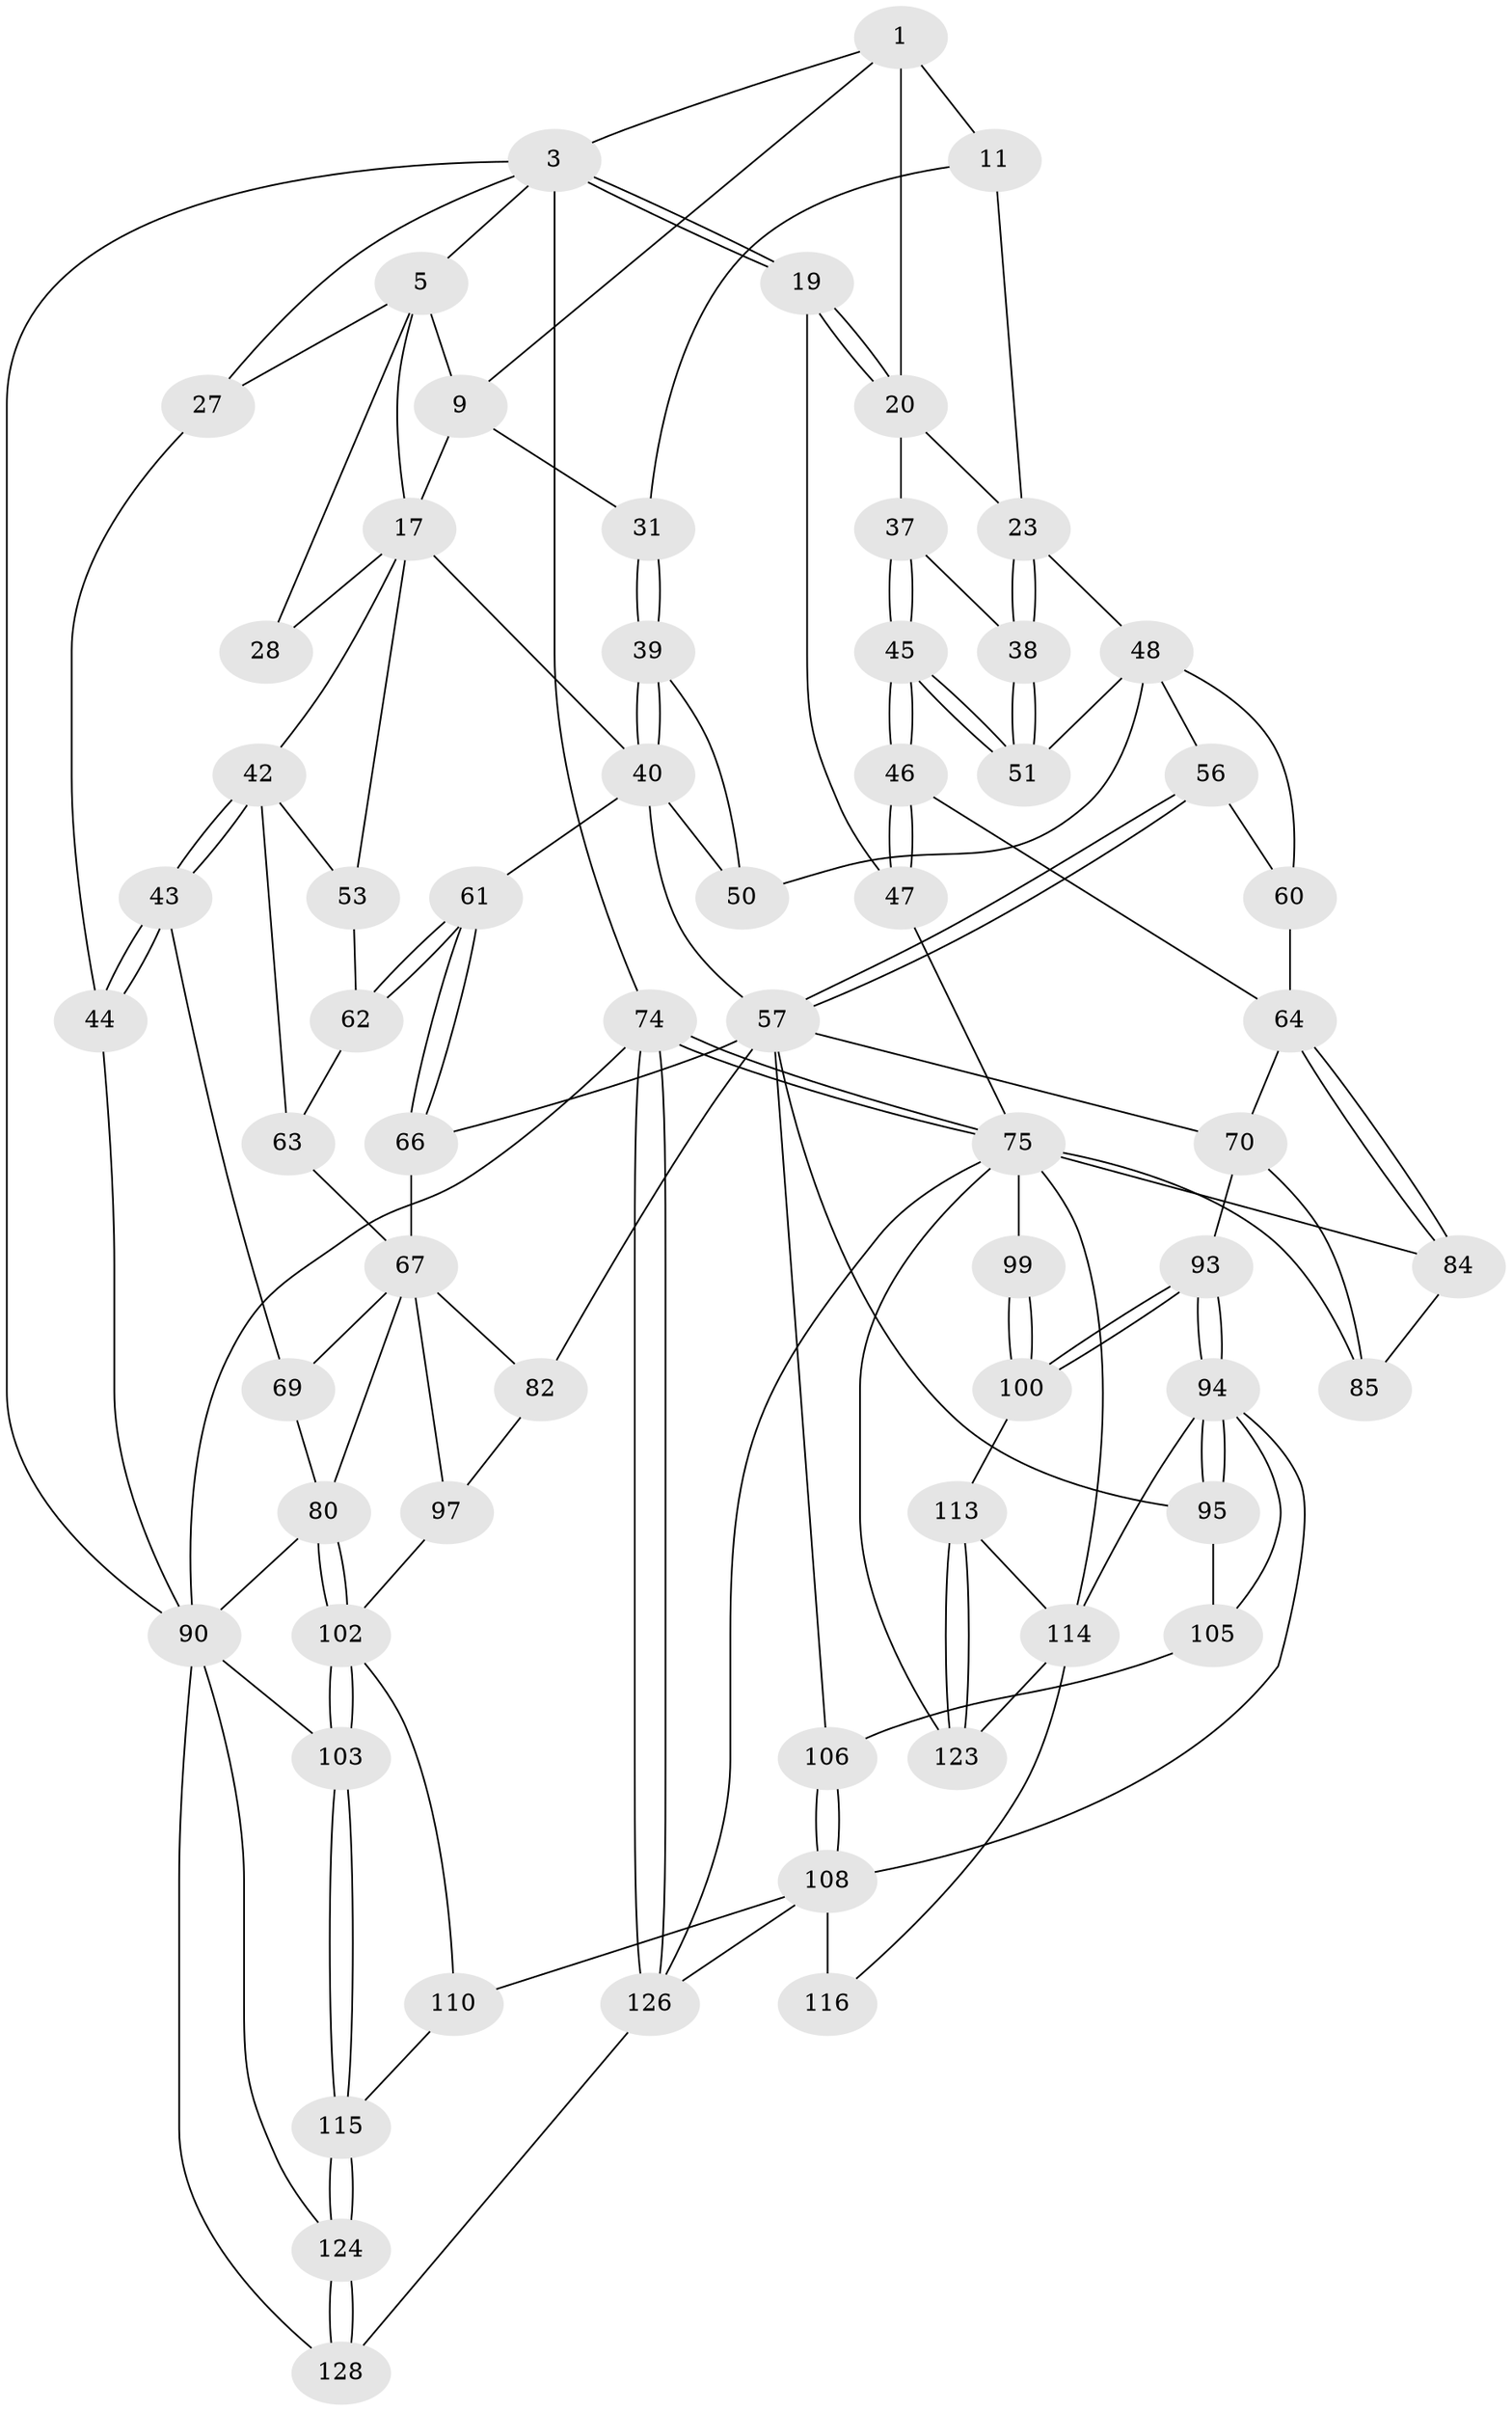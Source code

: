 // original degree distribution, {3: 0.015625, 4: 0.234375, 6: 0.21875, 5: 0.53125}
// Generated by graph-tools (version 1.1) at 2025/16/03/09/25 04:16:51]
// undirected, 64 vertices, 146 edges
graph export_dot {
graph [start="1"]
  node [color=gray90,style=filled];
  1 [pos="+0.5770088647153445+0",super="+8+2"];
  3 [pos="+1+0",super="+4"];
  5 [pos="+0.07075698216074514+0",super="+6+14"];
  9 [pos="+0.5134896532419113+0.059389823358227",super="+15"];
  11 [pos="+0.6567580383103764+0.10235522783441021",super="+25"];
  17 [pos="+0.37623390141948604+0.18039664377834772",super="+18+30"];
  19 [pos="+1+0",super="+36"];
  20 [pos="+0.9049302734170439+0.09488728017120072",super="+32+21"];
  23 [pos="+0.7619009703152387+0.22398186484816018",super="+24"];
  27 [pos="+0+0.07646083374898535"];
  28 [pos="+0.15898072285544151+0.19727624856179743"];
  31 [pos="+0.6100356926813165+0.21050206883283915"];
  37 [pos="+0.9299425342329541+0.25020087594982326"];
  38 [pos="+0.7932036076026996+0.34187545281112214"];
  39 [pos="+0.6030648785318229+0.22802369159473454"];
  40 [pos="+0.4181605527077243+0.3400720311147364",super="+55"];
  42 [pos="+0.07466111920010489+0.32488056564636975",super="+54"];
  43 [pos="+0+0.3896974582748067"];
  44 [pos="+0+0.37778134420951687"];
  45 [pos="+0.9769786346465559+0.4256539819027235"];
  46 [pos="+0.9775607862364583+0.42609897757202064"];
  47 [pos="+1+0.46552872744319157"];
  48 [pos="+0.6838715355704374+0.3335498597667436",super="+52+49"];
  50 [pos="+0.5979396157462475+0.3582846031153512"];
  51 [pos="+0.7979032532638961+0.3738561606617915"];
  53 [pos="+0.3764604284759261+0.33335046227706194"];
  56 [pos="+0.6778455973676935+0.4481352121568541"];
  57 [pos="+0.5650193515123304+0.5378576936652875",super="+58+72"];
  60 [pos="+0.720879031633027+0.4502955539916415"];
  61 [pos="+0.3791279721981082+0.4814797650628075"];
  62 [pos="+0.3029593708491384+0.42875059893931805"];
  63 [pos="+0.2998895992414678+0.43041911935574145"];
  64 [pos="+0.874855880234661+0.5431926881333706",super="+65"];
  66 [pos="+0.34254829553627664+0.5408394913873517"];
  67 [pos="+0.28010666256366396+0.5243481710456377",super="+68+78"];
  69 [pos="+0+0.40037695725628025"];
  70 [pos="+0.743974398589384+0.6084019943943815",super="+71"];
  74 [pos="+1+1"];
  75 [pos="+1+1",super="+121+76"];
  80 [pos="+0.15266912731842602+0.6142818217410269",super="+81"];
  82 [pos="+0.4055154086636576+0.6448230037331967",super="+89"];
  84 [pos="+0.8614845478923816+0.5780316557573083"];
  85 [pos="+0.813018080137264+0.6088283054155109"];
  90 [pos="+0+0.8024028529511493",super="+91"];
  93 [pos="+0.6835641068748066+0.7496308002893534"];
  94 [pos="+0.6404271836944183+0.746385866939664",super="+107"];
  95 [pos="+0.5733064794156594+0.7044045050486668"];
  97 [pos="+0.3269258812444599+0.7158796291219266",super="+98"];
  99 [pos="+0.7469105588592306+0.7959126580930044",super="+120"];
  100 [pos="+0.6923935356996787+0.7636873479893042"];
  102 [pos="+0.14950195956728063+0.6966328474556542",super="+104"];
  103 [pos="+0.03955011383832472+0.7893326023012931"];
  105 [pos="+0.502981205320599+0.7148467325725459"];
  106 [pos="+0.4275144218842541+0.7019591989535243"];
  108 [pos="+0.42886831726683344+0.7145973629121215",super="+112+109"];
  110 [pos="+0.2659826232261635+0.8699088736253301"];
  113 [pos="+0.6385999543885753+0.8445571427413056"];
  114 [pos="+0.5420441478119262+0.8744307129731784",super="+118"];
  115 [pos="+0.1694218079076183+0.8871441057994875"];
  116 [pos="+0.3946204243915197+0.8942580570013532"];
  123 [pos="+0.6346106378986475+1"];
  124 [pos="+0.12068545464396757+0.9407797996580112"];
  126 [pos="+0.6327751682924924+1",super="+127"];
  128 [pos="+0.2283684263939926+1"];
  1 -- 11 [weight=2];
  1 -- 9;
  1 -- 3;
  1 -- 20;
  3 -- 19;
  3 -- 19;
  3 -- 74;
  3 -- 27;
  3 -- 5;
  3 -- 90;
  5 -- 9 [weight=2];
  5 -- 17;
  5 -- 27;
  5 -- 28;
  9 -- 17 [weight=2];
  9 -- 31;
  11 -- 31;
  11 -- 23;
  17 -- 28 [weight=2];
  17 -- 53;
  17 -- 40;
  17 -- 42;
  19 -- 20 [weight=2];
  19 -- 20;
  19 -- 47;
  20 -- 37;
  20 -- 23;
  23 -- 38;
  23 -- 38;
  23 -- 48;
  27 -- 44;
  31 -- 39;
  31 -- 39;
  37 -- 38;
  37 -- 45;
  37 -- 45;
  38 -- 51;
  38 -- 51;
  39 -- 40;
  39 -- 40;
  39 -- 50;
  40 -- 57;
  40 -- 50;
  40 -- 61;
  42 -- 43;
  42 -- 43;
  42 -- 53;
  42 -- 63;
  43 -- 44;
  43 -- 44;
  43 -- 69;
  44 -- 90;
  45 -- 46;
  45 -- 46;
  45 -- 51;
  45 -- 51;
  46 -- 47;
  46 -- 47;
  46 -- 64;
  47 -- 75;
  48 -- 51;
  48 -- 60;
  48 -- 56;
  48 -- 50;
  53 -- 62;
  56 -- 57;
  56 -- 57;
  56 -- 60;
  57 -- 82 [weight=2];
  57 -- 66;
  57 -- 70;
  57 -- 106;
  57 -- 95;
  60 -- 64;
  61 -- 62;
  61 -- 62;
  61 -- 66;
  61 -- 66;
  62 -- 63;
  63 -- 67;
  64 -- 84;
  64 -- 84;
  64 -- 70;
  66 -- 67;
  67 -- 69;
  67 -- 80;
  67 -- 97 [weight=2];
  67 -- 82;
  69 -- 80;
  70 -- 85;
  70 -- 93;
  74 -- 75;
  74 -- 75;
  74 -- 126;
  74 -- 126;
  74 -- 90;
  75 -- 99 [weight=3];
  75 -- 123;
  75 -- 126;
  75 -- 84;
  75 -- 85;
  75 -- 114;
  80 -- 102;
  80 -- 102;
  80 -- 90;
  82 -- 97;
  84 -- 85;
  90 -- 103;
  90 -- 128;
  90 -- 124;
  93 -- 94;
  93 -- 94;
  93 -- 100;
  93 -- 100;
  94 -- 95;
  94 -- 95;
  94 -- 105;
  94 -- 114;
  94 -- 108;
  95 -- 105;
  97 -- 102;
  99 -- 100;
  99 -- 100;
  100 -- 113;
  102 -- 103;
  102 -- 103;
  102 -- 110;
  103 -- 115;
  103 -- 115;
  105 -- 106;
  106 -- 108;
  106 -- 108;
  108 -- 116 [weight=2];
  108 -- 110;
  108 -- 126;
  110 -- 115;
  113 -- 114;
  113 -- 123;
  113 -- 123;
  114 -- 123;
  114 -- 116;
  115 -- 124;
  115 -- 124;
  124 -- 128;
  124 -- 128;
  126 -- 128;
}
